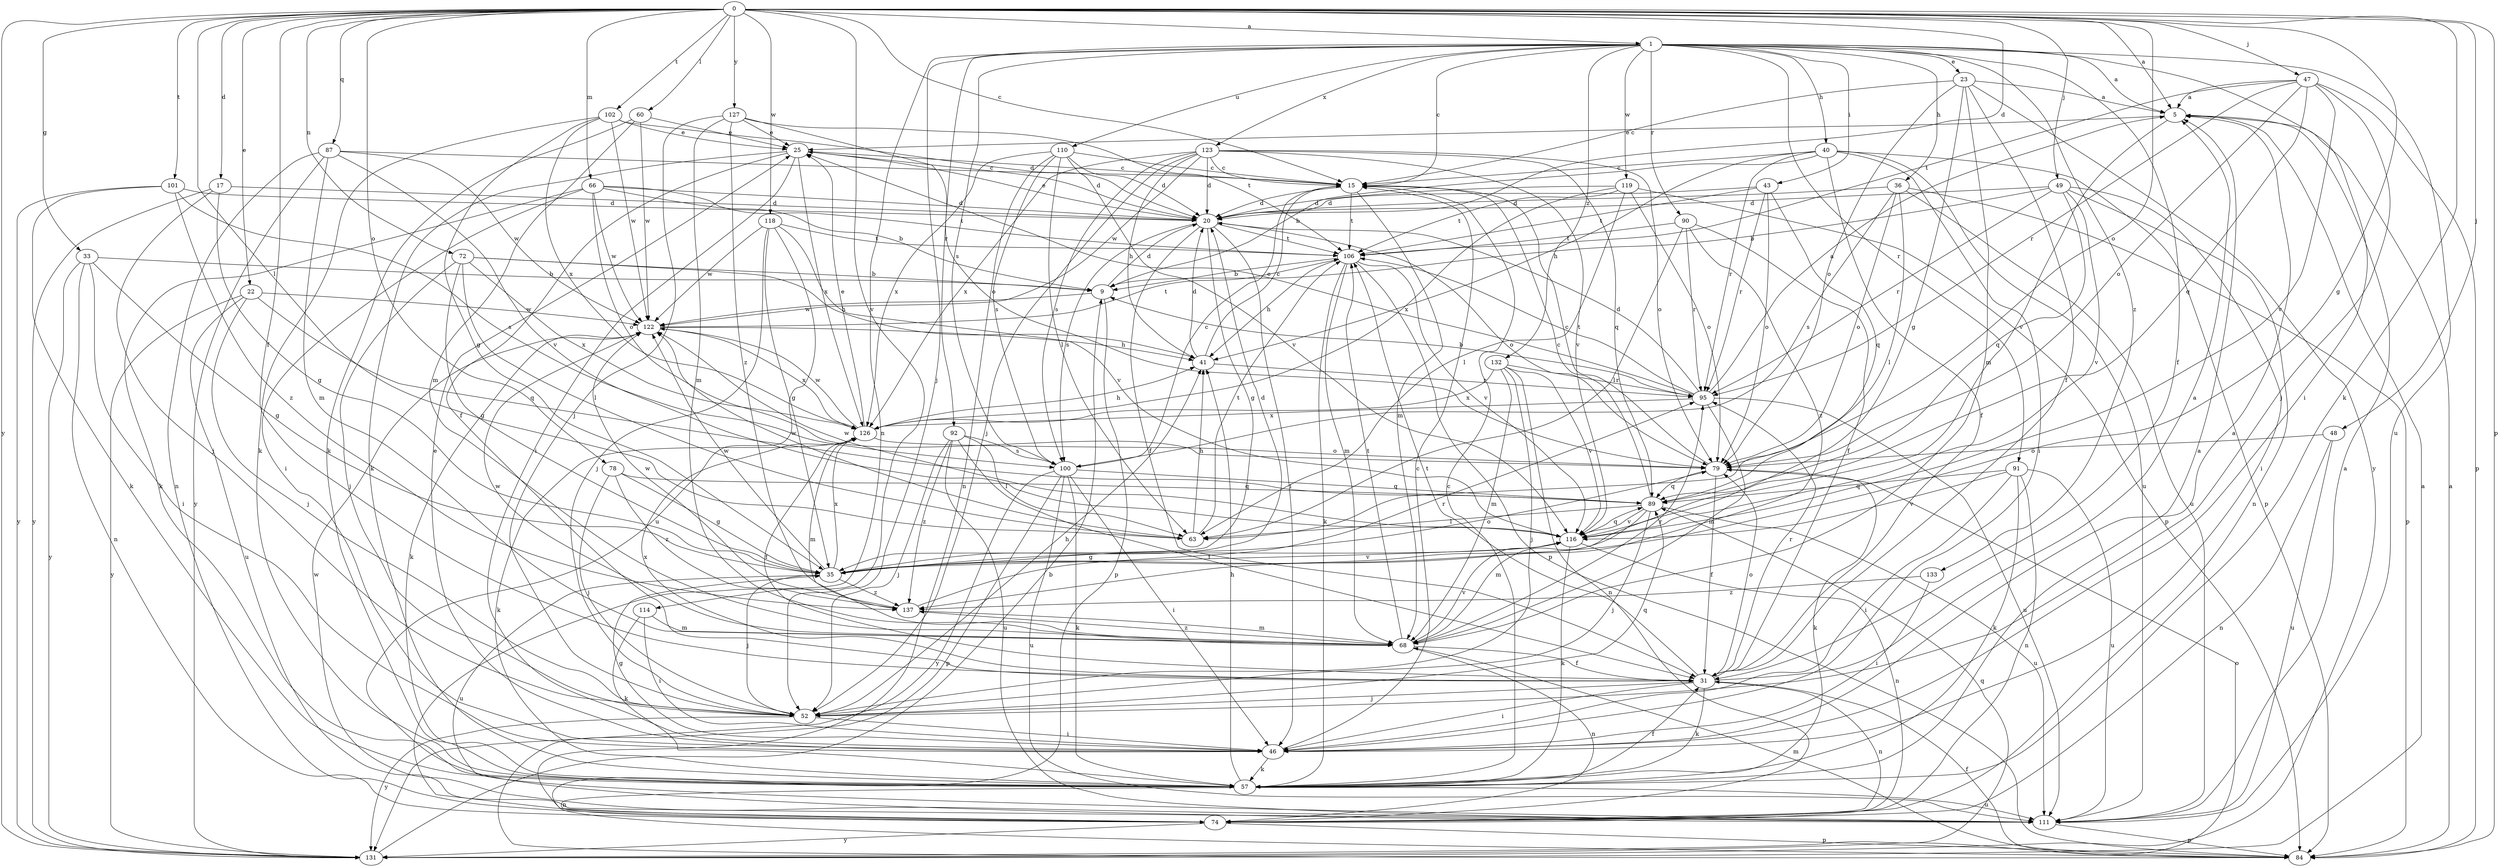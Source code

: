 strict digraph  {
0;
1;
5;
9;
15;
17;
20;
22;
23;
25;
31;
33;
35;
36;
40;
41;
43;
46;
47;
48;
49;
52;
57;
60;
63;
66;
68;
72;
74;
78;
79;
84;
87;
89;
90;
91;
92;
95;
100;
101;
102;
106;
110;
111;
114;
116;
118;
119;
122;
123;
126;
127;
131;
132;
133;
137;
0 -> 1  [label=a];
0 -> 5  [label=a];
0 -> 15  [label=c];
0 -> 17  [label=d];
0 -> 20  [label=d];
0 -> 22  [label=e];
0 -> 31  [label=f];
0 -> 33  [label=g];
0 -> 35  [label=g];
0 -> 47  [label=j];
0 -> 48  [label=j];
0 -> 49  [label=j];
0 -> 57  [label=k];
0 -> 60  [label=l];
0 -> 63  [label=l];
0 -> 66  [label=m];
0 -> 72  [label=n];
0 -> 78  [label=o];
0 -> 79  [label=o];
0 -> 84  [label=p];
0 -> 87  [label=q];
0 -> 101  [label=t];
0 -> 102  [label=t];
0 -> 114  [label=v];
0 -> 118  [label=w];
0 -> 127  [label=y];
0 -> 131  [label=y];
1 -> 5  [label=a];
1 -> 15  [label=c];
1 -> 23  [label=e];
1 -> 31  [label=f];
1 -> 36  [label=h];
1 -> 40  [label=h];
1 -> 43  [label=i];
1 -> 46  [label=i];
1 -> 52  [label=j];
1 -> 74  [label=n];
1 -> 90  [label=r];
1 -> 91  [label=r];
1 -> 92  [label=r];
1 -> 100  [label=s];
1 -> 110  [label=u];
1 -> 111  [label=u];
1 -> 119  [label=w];
1 -> 123  [label=x];
1 -> 132  [label=z];
1 -> 133  [label=z];
5 -> 25  [label=e];
5 -> 116  [label=v];
9 -> 20  [label=d];
9 -> 84  [label=p];
9 -> 122  [label=w];
15 -> 20  [label=d];
15 -> 68  [label=m];
15 -> 106  [label=t];
17 -> 20  [label=d];
17 -> 35  [label=g];
17 -> 52  [label=j];
17 -> 131  [label=y];
20 -> 25  [label=e];
20 -> 31  [label=f];
20 -> 35  [label=g];
20 -> 46  [label=i];
20 -> 79  [label=o];
20 -> 100  [label=s];
20 -> 106  [label=t];
22 -> 52  [label=j];
22 -> 89  [label=q];
22 -> 111  [label=u];
22 -> 122  [label=w];
22 -> 131  [label=y];
23 -> 5  [label=a];
23 -> 15  [label=c];
23 -> 31  [label=f];
23 -> 35  [label=g];
23 -> 68  [label=m];
23 -> 79  [label=o];
23 -> 131  [label=y];
25 -> 15  [label=c];
25 -> 20  [label=d];
25 -> 31  [label=f];
25 -> 46  [label=i];
25 -> 57  [label=k];
25 -> 126  [label=x];
31 -> 5  [label=a];
31 -> 46  [label=i];
31 -> 52  [label=j];
31 -> 57  [label=k];
31 -> 74  [label=n];
31 -> 79  [label=o];
31 -> 95  [label=r];
31 -> 106  [label=t];
31 -> 126  [label=x];
33 -> 9  [label=b];
33 -> 35  [label=g];
33 -> 46  [label=i];
33 -> 74  [label=n];
33 -> 131  [label=y];
35 -> 20  [label=d];
35 -> 52  [label=j];
35 -> 79  [label=o];
35 -> 111  [label=u];
35 -> 116  [label=v];
35 -> 122  [label=w];
35 -> 126  [label=x];
35 -> 137  [label=z];
36 -> 20  [label=d];
36 -> 63  [label=l];
36 -> 79  [label=o];
36 -> 84  [label=p];
36 -> 100  [label=s];
36 -> 111  [label=u];
40 -> 9  [label=b];
40 -> 15  [label=c];
40 -> 31  [label=f];
40 -> 41  [label=h];
40 -> 46  [label=i];
40 -> 84  [label=p];
40 -> 95  [label=r];
40 -> 111  [label=u];
41 -> 15  [label=c];
41 -> 20  [label=d];
41 -> 95  [label=r];
43 -> 20  [label=d];
43 -> 79  [label=o];
43 -> 89  [label=q];
43 -> 95  [label=r];
43 -> 106  [label=t];
46 -> 5  [label=a];
46 -> 15  [label=c];
46 -> 25  [label=e];
46 -> 35  [label=g];
46 -> 57  [label=k];
47 -> 5  [label=a];
47 -> 52  [label=j];
47 -> 79  [label=o];
47 -> 84  [label=p];
47 -> 89  [label=q];
47 -> 95  [label=r];
47 -> 106  [label=t];
47 -> 116  [label=v];
48 -> 74  [label=n];
48 -> 79  [label=o];
48 -> 111  [label=u];
49 -> 9  [label=b];
49 -> 20  [label=d];
49 -> 46  [label=i];
49 -> 74  [label=n];
49 -> 89  [label=q];
49 -> 95  [label=r];
49 -> 116  [label=v];
52 -> 41  [label=h];
52 -> 46  [label=i];
52 -> 89  [label=q];
52 -> 131  [label=y];
57 -> 5  [label=a];
57 -> 15  [label=c];
57 -> 31  [label=f];
57 -> 41  [label=h];
57 -> 74  [label=n];
57 -> 111  [label=u];
60 -> 25  [label=e];
60 -> 57  [label=k];
60 -> 68  [label=m];
60 -> 122  [label=w];
63 -> 41  [label=h];
63 -> 106  [label=t];
63 -> 122  [label=w];
66 -> 9  [label=b];
66 -> 20  [label=d];
66 -> 46  [label=i];
66 -> 57  [label=k];
66 -> 79  [label=o];
66 -> 106  [label=t];
66 -> 122  [label=w];
68 -> 31  [label=f];
68 -> 74  [label=n];
68 -> 95  [label=r];
68 -> 106  [label=t];
68 -> 116  [label=v];
68 -> 122  [label=w];
68 -> 137  [label=z];
72 -> 9  [label=b];
72 -> 35  [label=g];
72 -> 41  [label=h];
72 -> 52  [label=j];
72 -> 63  [label=l];
72 -> 126  [label=x];
74 -> 84  [label=p];
74 -> 131  [label=y];
78 -> 35  [label=g];
78 -> 52  [label=j];
78 -> 89  [label=q];
78 -> 137  [label=z];
79 -> 15  [label=c];
79 -> 31  [label=f];
79 -> 57  [label=k];
79 -> 89  [label=q];
84 -> 5  [label=a];
84 -> 31  [label=f];
84 -> 68  [label=m];
87 -> 15  [label=c];
87 -> 68  [label=m];
87 -> 74  [label=n];
87 -> 116  [label=v];
87 -> 122  [label=w];
87 -> 131  [label=y];
89 -> 15  [label=c];
89 -> 52  [label=j];
89 -> 63  [label=l];
89 -> 68  [label=m];
89 -> 111  [label=u];
89 -> 116  [label=v];
90 -> 31  [label=f];
90 -> 63  [label=l];
90 -> 95  [label=r];
90 -> 106  [label=t];
90 -> 137  [label=z];
91 -> 46  [label=i];
91 -> 57  [label=k];
91 -> 74  [label=n];
91 -> 89  [label=q];
91 -> 111  [label=u];
91 -> 116  [label=v];
92 -> 31  [label=f];
92 -> 52  [label=j];
92 -> 63  [label=l];
92 -> 100  [label=s];
92 -> 111  [label=u];
92 -> 137  [label=z];
95 -> 5  [label=a];
95 -> 9  [label=b];
95 -> 20  [label=d];
95 -> 25  [label=e];
95 -> 68  [label=m];
95 -> 106  [label=t];
95 -> 111  [label=u];
95 -> 126  [label=x];
100 -> 15  [label=c];
100 -> 46  [label=i];
100 -> 57  [label=k];
100 -> 84  [label=p];
100 -> 89  [label=q];
100 -> 111  [label=u];
100 -> 131  [label=y];
101 -> 20  [label=d];
101 -> 57  [label=k];
101 -> 100  [label=s];
101 -> 131  [label=y];
101 -> 137  [label=z];
102 -> 20  [label=d];
102 -> 25  [label=e];
102 -> 35  [label=g];
102 -> 57  [label=k];
102 -> 122  [label=w];
102 -> 126  [label=x];
106 -> 9  [label=b];
106 -> 41  [label=h];
106 -> 57  [label=k];
106 -> 68  [label=m];
106 -> 84  [label=p];
106 -> 116  [label=v];
110 -> 15  [label=c];
110 -> 20  [label=d];
110 -> 63  [label=l];
110 -> 74  [label=n];
110 -> 100  [label=s];
110 -> 116  [label=v];
110 -> 126  [label=x];
111 -> 5  [label=a];
111 -> 84  [label=p];
111 -> 122  [label=w];
114 -> 46  [label=i];
114 -> 57  [label=k];
114 -> 68  [label=m];
116 -> 35  [label=g];
116 -> 57  [label=k];
116 -> 74  [label=n];
116 -> 89  [label=q];
116 -> 122  [label=w];
118 -> 35  [label=g];
118 -> 52  [label=j];
118 -> 106  [label=t];
118 -> 111  [label=u];
118 -> 116  [label=v];
118 -> 122  [label=w];
119 -> 20  [label=d];
119 -> 63  [label=l];
119 -> 79  [label=o];
119 -> 84  [label=p];
119 -> 106  [label=t];
119 -> 126  [label=x];
122 -> 41  [label=h];
122 -> 57  [label=k];
122 -> 106  [label=t];
122 -> 126  [label=x];
123 -> 15  [label=c];
123 -> 20  [label=d];
123 -> 41  [label=h];
123 -> 52  [label=j];
123 -> 79  [label=o];
123 -> 89  [label=q];
123 -> 100  [label=s];
123 -> 116  [label=v];
123 -> 122  [label=w];
123 -> 126  [label=x];
126 -> 25  [label=e];
126 -> 31  [label=f];
126 -> 41  [label=h];
126 -> 57  [label=k];
126 -> 68  [label=m];
126 -> 79  [label=o];
126 -> 122  [label=w];
127 -> 25  [label=e];
127 -> 52  [label=j];
127 -> 68  [label=m];
127 -> 79  [label=o];
127 -> 106  [label=t];
127 -> 137  [label=z];
131 -> 5  [label=a];
131 -> 9  [label=b];
131 -> 79  [label=o];
131 -> 89  [label=q];
132 -> 52  [label=j];
132 -> 68  [label=m];
132 -> 74  [label=n];
132 -> 95  [label=r];
132 -> 116  [label=v];
132 -> 126  [label=x];
133 -> 46  [label=i];
133 -> 137  [label=z];
137 -> 68  [label=m];
137 -> 95  [label=r];
137 -> 122  [label=w];
}

